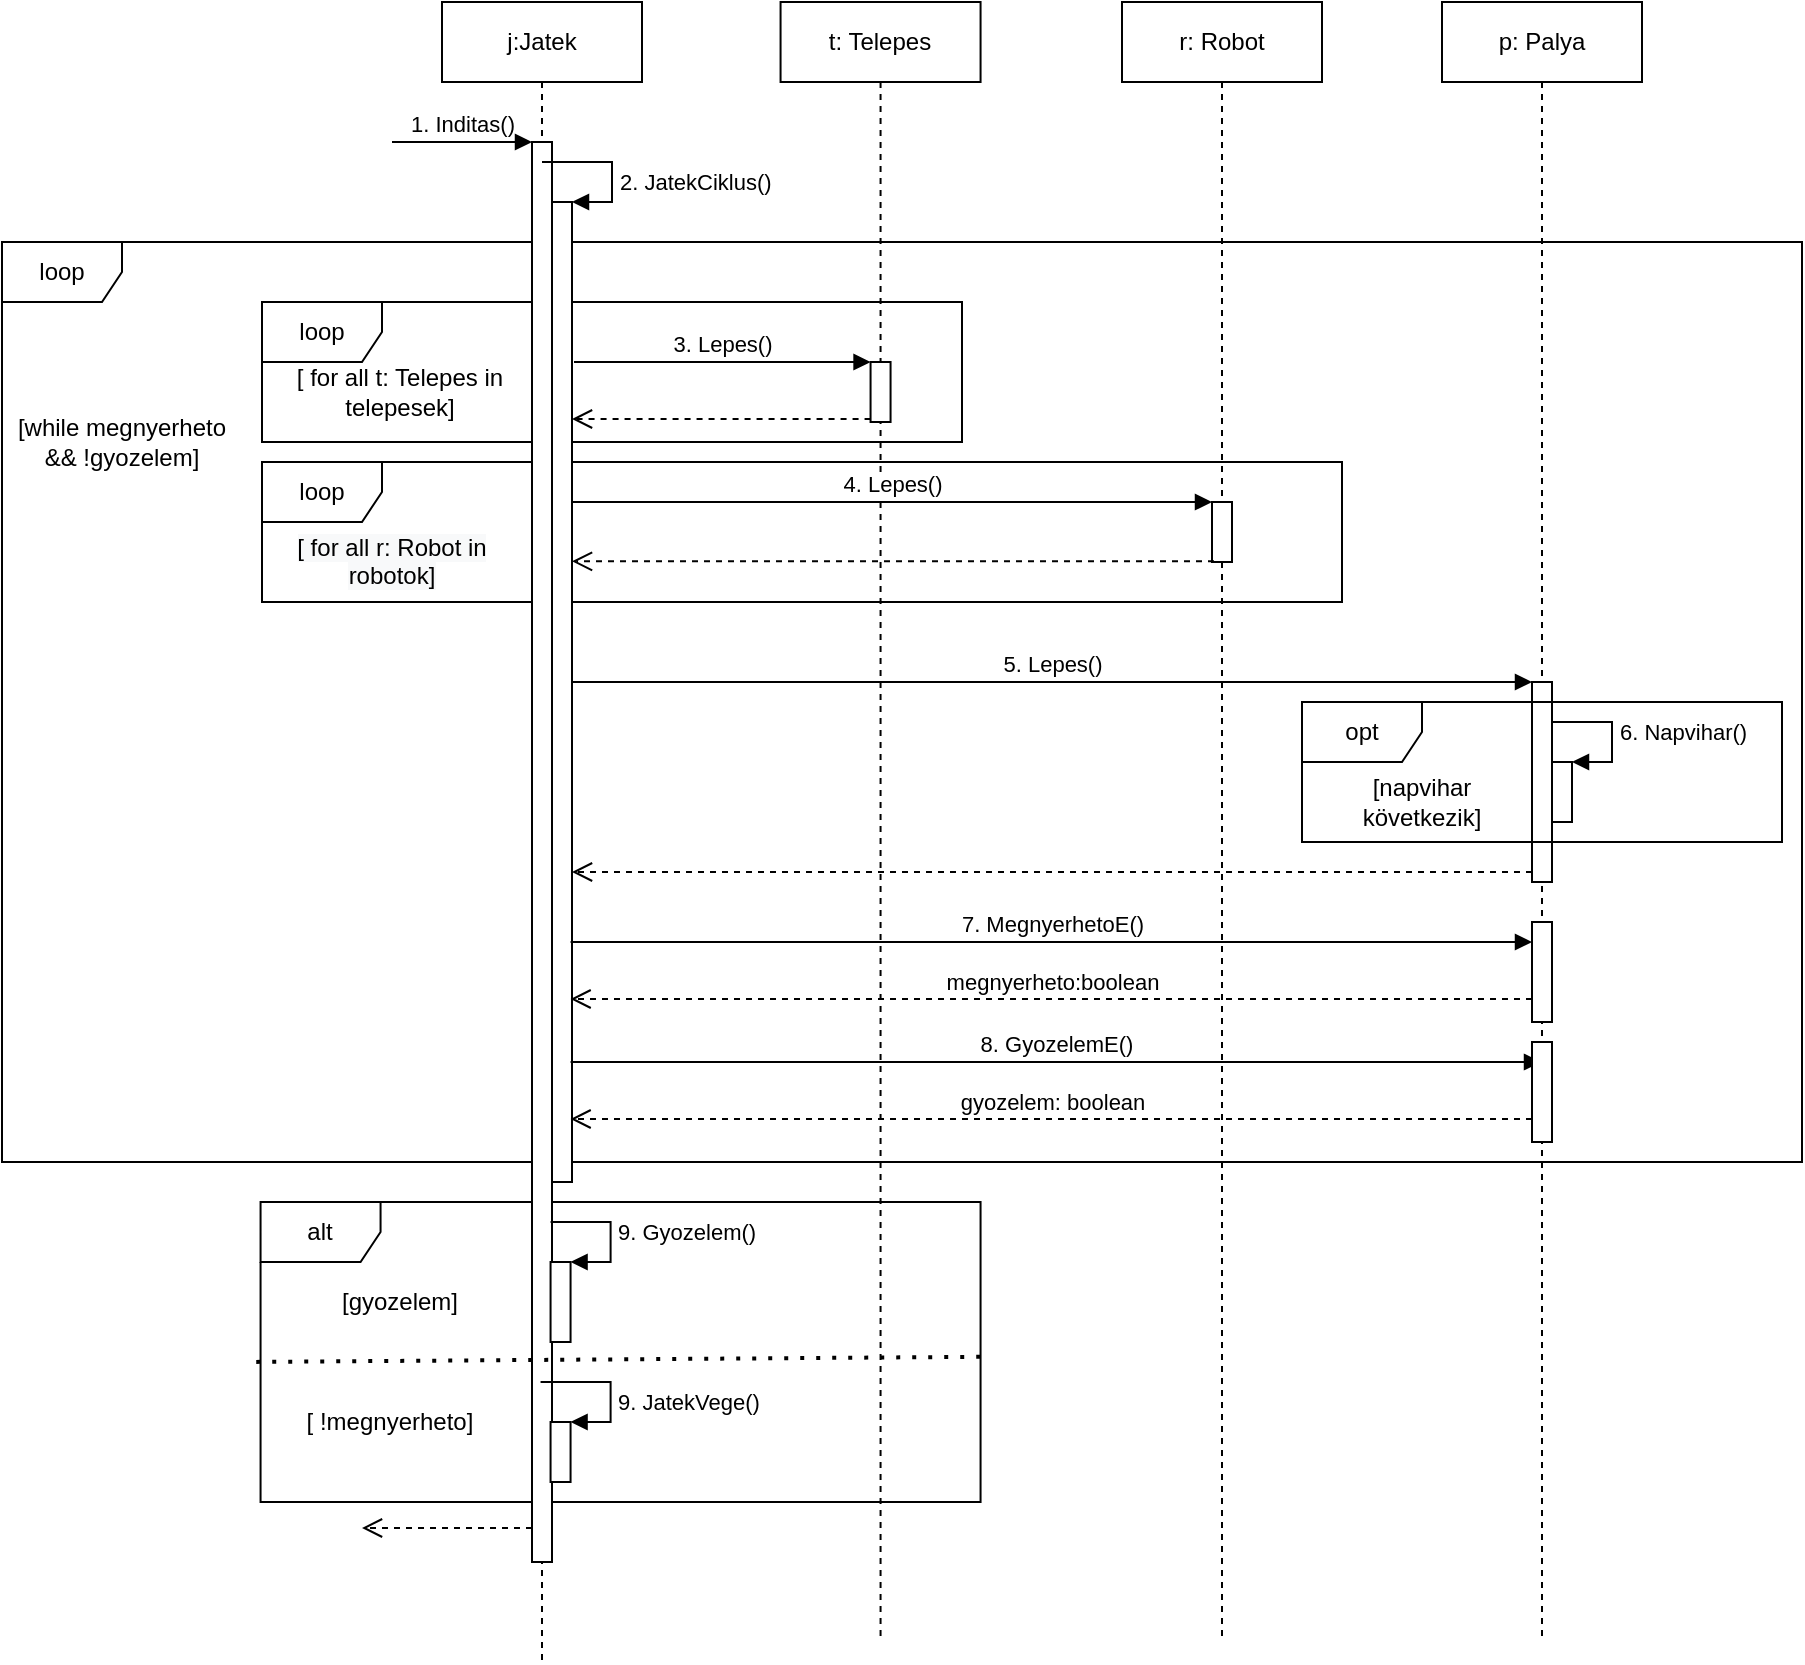 <mxfile version="14.4.4" type="github" pages="3">
  <diagram id="ALm2lJae90JCpoT5wneu" name="Page-1">
    <mxGraphModel dx="1849" dy="437" grid="1" gridSize="10" guides="1" tooltips="1" connect="1" arrows="1" fold="1" page="1" pageScale="1" pageWidth="827" pageHeight="1169" math="0" shadow="0">
      <root>
        <mxCell id="0" />
        <mxCell id="1" parent="0" />
        <mxCell id="e1akULYobBfIYtJS6R82-19" value="loop" style="shape=umlFrame;whiteSpace=wrap;html=1;" parent="1" vertex="1">
          <mxGeometry x="-100" y="140" width="900" height="460" as="geometry" />
        </mxCell>
        <mxCell id="e1akULYobBfIYtJS6R82-29" value="alt" style="shape=umlFrame;whiteSpace=wrap;html=1;" parent="1" vertex="1">
          <mxGeometry x="29.28" y="620" width="360" height="150" as="geometry" />
        </mxCell>
        <mxCell id="-gRdJ_-rrog418CzQ1uQ-10" value="loop" style="shape=umlFrame;whiteSpace=wrap;html=1;" parent="1" vertex="1">
          <mxGeometry x="30" y="250" width="540" height="70" as="geometry" />
        </mxCell>
        <mxCell id="-gRdJ_-rrog418CzQ1uQ-8" value="loop" style="shape=umlFrame;whiteSpace=wrap;html=1;" parent="1" vertex="1">
          <mxGeometry x="30" y="170" width="350" height="70" as="geometry" />
        </mxCell>
        <mxCell id="-gRdJ_-rrog418CzQ1uQ-13" value="r: Robot" style="shape=umlLifeline;perimeter=lifelinePerimeter;whiteSpace=wrap;html=1;container=1;collapsible=0;recursiveResize=0;outlineConnect=0;" parent="1" vertex="1">
          <mxGeometry x="460" y="20" width="100" height="820" as="geometry" />
        </mxCell>
        <mxCell id="-gRdJ_-rrog418CzQ1uQ-3" value="" style="html=1;points=[];perimeter=orthogonalPerimeter;" parent="-gRdJ_-rrog418CzQ1uQ-13" vertex="1">
          <mxGeometry x="45" y="250" width="10" height="30" as="geometry" />
        </mxCell>
        <mxCell id="-gRdJ_-rrog418CzQ1uQ-34" value="[napvihar következik]" style="text;html=1;strokeColor=none;fillColor=none;align=center;verticalAlign=middle;whiteSpace=wrap;rounded=0;" parent="-gRdJ_-rrog418CzQ1uQ-13" vertex="1">
          <mxGeometry x="110" y="390" width="80" height="20" as="geometry" />
        </mxCell>
        <mxCell id="-gRdJ_-rrog418CzQ1uQ-12" value="t: Telepes" style="shape=umlLifeline;perimeter=lifelinePerimeter;whiteSpace=wrap;html=1;container=1;collapsible=0;recursiveResize=0;outlineConnect=0;" parent="1" vertex="1">
          <mxGeometry x="289.28" y="20" width="100" height="820" as="geometry" />
        </mxCell>
        <mxCell id="-gRdJ_-rrog418CzQ1uQ-2" value="" style="html=1;points=[];perimeter=orthogonalPerimeter;" parent="-gRdJ_-rrog418CzQ1uQ-12" vertex="1">
          <mxGeometry x="45" y="180" width="10" height="30" as="geometry" />
        </mxCell>
        <mxCell id="e1akULYobBfIYtJS6R82-1" value="j:Jatek" style="shape=umlLifeline;perimeter=lifelinePerimeter;whiteSpace=wrap;html=1;container=1;collapsible=0;recursiveResize=0;outlineConnect=0;" parent="1" vertex="1">
          <mxGeometry x="120" y="20" width="100" height="830" as="geometry" />
        </mxCell>
        <mxCell id="e1akULYobBfIYtJS6R82-2" value="" style="html=1;points=[];perimeter=orthogonalPerimeter;" parent="e1akULYobBfIYtJS6R82-1" vertex="1">
          <mxGeometry x="45" y="70" width="10" height="710" as="geometry" />
        </mxCell>
        <mxCell id="e1akULYobBfIYtJS6R82-3" value="1. Inditas()" style="html=1;verticalAlign=bottom;endArrow=block;entryX=0;entryY=0;" parent="e1akULYobBfIYtJS6R82-1" target="e1akULYobBfIYtJS6R82-2" edge="1">
          <mxGeometry relative="1" as="geometry">
            <mxPoint x="-25" y="70" as="sourcePoint" />
          </mxGeometry>
        </mxCell>
        <mxCell id="e1akULYobBfIYtJS6R82-4" value="" style="html=1;verticalAlign=bottom;endArrow=open;dashed=1;endSize=8;" parent="e1akULYobBfIYtJS6R82-1" source="e1akULYobBfIYtJS6R82-2" edge="1">
          <mxGeometry x="1" y="-120" relative="1" as="geometry">
            <mxPoint x="-40" y="763" as="targetPoint" />
            <mxPoint x="-10" as="offset" />
          </mxGeometry>
        </mxCell>
        <mxCell id="e1akULYobBfIYtJS6R82-5" value="" style="html=1;points=[];perimeter=orthogonalPerimeter;" parent="e1akULYobBfIYtJS6R82-1" vertex="1">
          <mxGeometry x="55" y="100" width="10" height="490" as="geometry" />
        </mxCell>
        <mxCell id="e1akULYobBfIYtJS6R82-6" value="2. JatekCiklus()" style="edgeStyle=orthogonalEdgeStyle;html=1;align=left;spacingLeft=2;endArrow=block;rounded=0;entryX=1;entryY=0;" parent="e1akULYobBfIYtJS6R82-1" target="e1akULYobBfIYtJS6R82-5" edge="1">
          <mxGeometry x="0.2" relative="1" as="geometry">
            <mxPoint x="50" y="80" as="sourcePoint" />
            <Array as="points">
              <mxPoint x="85" y="80" />
            </Array>
            <mxPoint as="offset" />
          </mxGeometry>
        </mxCell>
        <mxCell id="e1akULYobBfIYtJS6R82-22" value="" style="html=1;points=[];perimeter=orthogonalPerimeter;" parent="e1akULYobBfIYtJS6R82-1" vertex="1">
          <mxGeometry x="54.28" y="630" width="10" height="40" as="geometry" />
        </mxCell>
        <mxCell id="e1akULYobBfIYtJS6R82-23" value="9. Gyozelem()" style="edgeStyle=orthogonalEdgeStyle;html=1;align=left;spacingLeft=2;endArrow=block;rounded=0;entryX=1;entryY=0;" parent="e1akULYobBfIYtJS6R82-1" target="e1akULYobBfIYtJS6R82-22" edge="1">
          <mxGeometry relative="1" as="geometry">
            <mxPoint x="54.28" y="610" as="sourcePoint" />
            <Array as="points">
              <mxPoint x="84.28" y="610" />
              <mxPoint x="84.28" y="630" />
            </Array>
          </mxGeometry>
        </mxCell>
        <mxCell id="e1akULYobBfIYtJS6R82-26" value="" style="html=1;points=[];perimeter=orthogonalPerimeter;" parent="e1akULYobBfIYtJS6R82-1" vertex="1">
          <mxGeometry x="54.28" y="710" width="10" height="30" as="geometry" />
        </mxCell>
        <mxCell id="e1akULYobBfIYtJS6R82-27" value="9. JatekVege()" style="edgeStyle=orthogonalEdgeStyle;html=1;align=left;spacingLeft=2;endArrow=block;rounded=0;entryX=1;entryY=0;" parent="e1akULYobBfIYtJS6R82-1" target="e1akULYobBfIYtJS6R82-26" edge="1">
          <mxGeometry x="0.2" relative="1" as="geometry">
            <mxPoint x="49.28" y="690" as="sourcePoint" />
            <Array as="points">
              <mxPoint x="59.28" y="690" />
              <mxPoint x="84.28" y="690" />
              <mxPoint x="84.28" y="710" />
            </Array>
            <mxPoint as="offset" />
          </mxGeometry>
        </mxCell>
        <mxCell id="e1akULYobBfIYtJS6R82-14" value="7. MegnyerhetoE()" style="html=1;verticalAlign=bottom;endArrow=block;" parent="1" target="-gRdJ_-rrog418CzQ1uQ-23" edge="1">
          <mxGeometry relative="1" as="geometry">
            <mxPoint x="184.28" y="490" as="sourcePoint" />
            <mxPoint x="374.28" y="490" as="targetPoint" />
            <Array as="points">
              <mxPoint x="279.28" y="490" />
            </Array>
          </mxGeometry>
        </mxCell>
        <mxCell id="e1akULYobBfIYtJS6R82-15" value="megnyerheto:boolean" style="html=1;verticalAlign=bottom;endArrow=open;dashed=1;endSize=8;" parent="1" source="-gRdJ_-rrog418CzQ1uQ-23" edge="1">
          <mxGeometry relative="1" as="geometry">
            <mxPoint x="184.28" y="518.5" as="targetPoint" />
            <mxPoint x="374.28" y="518.5" as="sourcePoint" />
          </mxGeometry>
        </mxCell>
        <mxCell id="e1akULYobBfIYtJS6R82-17" value="8. GyozelemE()" style="html=1;verticalAlign=bottom;endArrow=block;" parent="1" target="-gRdJ_-rrog418CzQ1uQ-21" edge="1">
          <mxGeometry relative="1" as="geometry">
            <mxPoint x="184.28" y="550" as="sourcePoint" />
            <mxPoint x="662" y="550" as="targetPoint" />
          </mxGeometry>
        </mxCell>
        <mxCell id="e1akULYobBfIYtJS6R82-18" value="gyozelem: boolean" style="html=1;verticalAlign=bottom;endArrow=open;dashed=1;endSize=8;" parent="1" source="-gRdJ_-rrog418CzQ1uQ-22" edge="1">
          <mxGeometry relative="1" as="geometry">
            <mxPoint x="184.28" y="578.5" as="targetPoint" />
            <mxPoint x="374.28" y="578.5" as="sourcePoint" />
          </mxGeometry>
        </mxCell>
        <mxCell id="e1akULYobBfIYtJS6R82-20" value="[while megnyerheto &amp;amp;&amp;amp; !gyozelem]" style="text;html=1;strokeColor=none;fillColor=none;align=center;verticalAlign=middle;whiteSpace=wrap;rounded=0;" parent="1" vertex="1">
          <mxGeometry x="-100" y="230" width="120" height="20" as="geometry" />
        </mxCell>
        <mxCell id="e1akULYobBfIYtJS6R82-30" value="" style="endArrow=none;dashed=1;html=1;dashPattern=1 3;strokeWidth=2;exitX=-0.006;exitY=0.533;exitDx=0;exitDy=0;exitPerimeter=0;entryX=1.002;entryY=0.516;entryDx=0;entryDy=0;entryPerimeter=0;" parent="1" source="e1akULYobBfIYtJS6R82-29" target="e1akULYobBfIYtJS6R82-29" edge="1">
          <mxGeometry width="50" height="50" relative="1" as="geometry">
            <mxPoint x="89.28" y="510" as="sourcePoint" />
            <mxPoint x="139.28" y="460" as="targetPoint" />
          </mxGeometry>
        </mxCell>
        <mxCell id="e1akULYobBfIYtJS6R82-31" value="[gyozelem]" style="text;html=1;strokeColor=none;fillColor=none;align=center;verticalAlign=middle;whiteSpace=wrap;rounded=0;" parent="1" vertex="1">
          <mxGeometry x="79.28" y="660" width="40" height="20" as="geometry" />
        </mxCell>
        <mxCell id="e1akULYobBfIYtJS6R82-32" value="[ !megnyerheto]" style="text;html=1;strokeColor=none;fillColor=none;align=center;verticalAlign=middle;whiteSpace=wrap;rounded=0;" parent="1" vertex="1">
          <mxGeometry x="49.28" y="720" width="90" height="20" as="geometry" />
        </mxCell>
        <mxCell id="-gRdJ_-rrog418CzQ1uQ-4" value="3. Lepes()" style="html=1;verticalAlign=bottom;endArrow=block;entryX=0;entryY=0;" parent="1" target="-gRdJ_-rrog418CzQ1uQ-2" edge="1">
          <mxGeometry relative="1" as="geometry">
            <mxPoint x="186" y="200" as="sourcePoint" />
          </mxGeometry>
        </mxCell>
        <mxCell id="-gRdJ_-rrog418CzQ1uQ-5" value="" style="html=1;verticalAlign=bottom;endArrow=open;dashed=1;endSize=8;exitX=0;exitY=0.95;" parent="1" source="-gRdJ_-rrog418CzQ1uQ-2" target="e1akULYobBfIYtJS6R82-5" edge="1">
          <mxGeometry x="-0.031" y="-6" relative="1" as="geometry">
            <mxPoint x="379.5" y="228.5" as="targetPoint" />
            <mxPoint as="offset" />
          </mxGeometry>
        </mxCell>
        <mxCell id="-gRdJ_-rrog418CzQ1uQ-6" value="4. Lepes()" style="html=1;verticalAlign=bottom;endArrow=block;entryX=0;entryY=0;" parent="1" source="e1akULYobBfIYtJS6R82-5" target="-gRdJ_-rrog418CzQ1uQ-3" edge="1">
          <mxGeometry relative="1" as="geometry">
            <mxPoint x="380" y="270" as="sourcePoint" />
          </mxGeometry>
        </mxCell>
        <mxCell id="-gRdJ_-rrog418CzQ1uQ-7" value="" style="html=1;verticalAlign=bottom;endArrow=open;dashed=1;endSize=8;exitX=0.1;exitY=0.989;exitDx=0;exitDy=0;exitPerimeter=0;" parent="1" source="-gRdJ_-rrog418CzQ1uQ-3" target="e1akULYobBfIYtJS6R82-5" edge="1">
          <mxGeometry relative="1" as="geometry">
            <mxPoint x="379.5" y="299.67" as="targetPoint" />
          </mxGeometry>
        </mxCell>
        <mxCell id="-gRdJ_-rrog418CzQ1uQ-9" value="[ for all t: Telepes in telepesek]" style="text;html=1;strokeColor=none;fillColor=none;align=center;verticalAlign=middle;whiteSpace=wrap;rounded=0;" parent="1" vertex="1">
          <mxGeometry x="44.28" y="205" width="110" height="20" as="geometry" />
        </mxCell>
        <mxCell id="-gRdJ_-rrog418CzQ1uQ-11" value="&lt;br&gt;&lt;br&gt;&lt;span style=&quot;color: rgb(0 , 0 , 0) ; font-family: &amp;#34;helvetica&amp;#34; ; font-size: 12px ; font-style: normal ; font-weight: 400 ; letter-spacing: normal ; text-align: center ; text-indent: 0px ; text-transform: none ; word-spacing: 0px ; background-color: rgb(248 , 249 , 250) ; display: inline ; float: none&quot;&gt;[ for all r: Robot&amp;nbsp;in robotok]&lt;/span&gt;&lt;br&gt;" style="text;html=1;strokeColor=none;fillColor=none;align=center;verticalAlign=middle;whiteSpace=wrap;rounded=0;" parent="1" vertex="1">
          <mxGeometry x="30" y="275" width="130" height="20" as="geometry" />
        </mxCell>
        <mxCell id="-gRdJ_-rrog418CzQ1uQ-21" value="p: Palya" style="shape=umlLifeline;perimeter=lifelinePerimeter;whiteSpace=wrap;html=1;container=1;collapsible=0;recursiveResize=0;outlineConnect=0;" parent="1" vertex="1">
          <mxGeometry x="620" y="20" width="100" height="820" as="geometry" />
        </mxCell>
        <mxCell id="-gRdJ_-rrog418CzQ1uQ-22" value="" style="html=1;points=[];perimeter=orthogonalPerimeter;" parent="-gRdJ_-rrog418CzQ1uQ-21" vertex="1">
          <mxGeometry x="45" y="520" width="10" height="50" as="geometry" />
        </mxCell>
        <mxCell id="-gRdJ_-rrog418CzQ1uQ-23" value="" style="html=1;points=[];perimeter=orthogonalPerimeter;" parent="-gRdJ_-rrog418CzQ1uQ-21" vertex="1">
          <mxGeometry x="45" y="460" width="10" height="50" as="geometry" />
        </mxCell>
        <mxCell id="-gRdJ_-rrog418CzQ1uQ-24" value="" style="html=1;points=[];perimeter=orthogonalPerimeter;" parent="-gRdJ_-rrog418CzQ1uQ-21" vertex="1">
          <mxGeometry x="45" y="340" width="10" height="100" as="geometry" />
        </mxCell>
        <mxCell id="-gRdJ_-rrog418CzQ1uQ-27" value="" style="html=1;points=[];perimeter=orthogonalPerimeter;" parent="-gRdJ_-rrog418CzQ1uQ-21" vertex="1">
          <mxGeometry x="55" y="380" width="10" height="30" as="geometry" />
        </mxCell>
        <mxCell id="-gRdJ_-rrog418CzQ1uQ-28" value="6. Napvihar()" style="edgeStyle=orthogonalEdgeStyle;html=1;align=left;spacingLeft=2;endArrow=block;rounded=0;entryX=1;entryY=0;" parent="-gRdJ_-rrog418CzQ1uQ-21" source="-gRdJ_-rrog418CzQ1uQ-24" target="-gRdJ_-rrog418CzQ1uQ-27" edge="1">
          <mxGeometry relative="1" as="geometry">
            <mxPoint x="60" y="360" as="sourcePoint" />
            <Array as="points">
              <mxPoint x="85" y="360" />
              <mxPoint x="85" y="380" />
            </Array>
          </mxGeometry>
        </mxCell>
        <mxCell id="-gRdJ_-rrog418CzQ1uQ-25" value="5. Lepes()" style="html=1;verticalAlign=bottom;endArrow=block;entryX=0;entryY=0;" parent="1" source="e1akULYobBfIYtJS6R82-5" target="-gRdJ_-rrog418CzQ1uQ-24" edge="1">
          <mxGeometry relative="1" as="geometry">
            <mxPoint x="180" y="340" as="sourcePoint" />
          </mxGeometry>
        </mxCell>
        <mxCell id="-gRdJ_-rrog418CzQ1uQ-26" value="" style="html=1;verticalAlign=bottom;endArrow=open;dashed=1;endSize=8;exitX=0;exitY=0.95;" parent="1" source="-gRdJ_-rrog418CzQ1uQ-24" target="e1akULYobBfIYtJS6R82-5" edge="1">
          <mxGeometry x="-0.104" y="395" relative="1" as="geometry">
            <mxPoint x="595" y="406" as="targetPoint" />
            <mxPoint as="offset" />
          </mxGeometry>
        </mxCell>
        <mxCell id="-gRdJ_-rrog418CzQ1uQ-33" value="opt" style="shape=umlFrame;whiteSpace=wrap;html=1;" parent="1" vertex="1">
          <mxGeometry x="550" y="370" width="240" height="70" as="geometry" />
        </mxCell>
      </root>
    </mxGraphModel>
  </diagram>
  <diagram id="zbWYzgv6-6gmVX1VNKGA" name="Page-2">
    <mxGraphModel dx="2436" dy="437" grid="1" gridSize="10" guides="1" tooltips="1" connect="1" arrows="1" fold="1" page="1" pageScale="1" pageWidth="1654" pageHeight="1169" math="0" shadow="0">
      <root>
        <mxCell id="_q2CTPJjcUrm57wt5f-j-0" />
        <mxCell id="_q2CTPJjcUrm57wt5f-j-1" parent="_q2CTPJjcUrm57wt5f-j-0" />
        <mxCell id="_q2CTPJjcUrm57wt5f-j-2" value="loop" style="shape=umlFrame;whiteSpace=wrap;html=1;" parent="_q2CTPJjcUrm57wt5f-j-1" vertex="1">
          <mxGeometry x="-1530" y="170" width="900" height="460" as="geometry" />
        </mxCell>
        <mxCell id="_q2CTPJjcUrm57wt5f-j-4" value="loop" style="shape=umlFrame;whiteSpace=wrap;html=1;" parent="_q2CTPJjcUrm57wt5f-j-1" vertex="1">
          <mxGeometry x="-1410" y="290" width="540" height="70" as="geometry" />
        </mxCell>
        <mxCell id="_q2CTPJjcUrm57wt5f-j-5" value="loop" style="shape=umlFrame;whiteSpace=wrap;html=1;" parent="_q2CTPJjcUrm57wt5f-j-1" vertex="1">
          <mxGeometry x="-1410" y="210" width="350" height="70" as="geometry" />
        </mxCell>
        <mxCell id="_q2CTPJjcUrm57wt5f-j-6" value="r: Robot" style="shape=umlLifeline;perimeter=lifelinePerimeter;whiteSpace=wrap;html=1;container=1;collapsible=0;recursiveResize=0;outlineConnect=0;" parent="_q2CTPJjcUrm57wt5f-j-1" vertex="1">
          <mxGeometry x="-980" y="60" width="100" height="680" as="geometry" />
        </mxCell>
        <mxCell id="_q2CTPJjcUrm57wt5f-j-7" value="" style="html=1;points=[];perimeter=orthogonalPerimeter;" parent="_q2CTPJjcUrm57wt5f-j-6" vertex="1">
          <mxGeometry x="45" y="250" width="10" height="30" as="geometry" />
        </mxCell>
        <mxCell id="_q2CTPJjcUrm57wt5f-j-8" value="[napvihar következik]" style="text;html=1;strokeColor=none;fillColor=none;align=center;verticalAlign=middle;whiteSpace=wrap;rounded=0;" parent="_q2CTPJjcUrm57wt5f-j-6" vertex="1">
          <mxGeometry x="110" y="390" width="80" height="20" as="geometry" />
        </mxCell>
        <mxCell id="_q2CTPJjcUrm57wt5f-j-9" value="t: Telepes" style="shape=umlLifeline;perimeter=lifelinePerimeter;whiteSpace=wrap;html=1;container=1;collapsible=0;recursiveResize=0;outlineConnect=0;" parent="_q2CTPJjcUrm57wt5f-j-1" vertex="1">
          <mxGeometry x="-1150.72" y="60" width="100" height="680" as="geometry" />
        </mxCell>
        <mxCell id="_q2CTPJjcUrm57wt5f-j-10" value="" style="html=1;points=[];perimeter=orthogonalPerimeter;" parent="_q2CTPJjcUrm57wt5f-j-9" vertex="1">
          <mxGeometry x="45" y="180" width="10" height="30" as="geometry" />
        </mxCell>
        <mxCell id="_q2CTPJjcUrm57wt5f-j-11" value="j:Jatek" style="shape=umlLifeline;perimeter=lifelinePerimeter;whiteSpace=wrap;html=1;container=1;collapsible=0;recursiveResize=0;outlineConnect=0;" parent="_q2CTPJjcUrm57wt5f-j-1" vertex="1">
          <mxGeometry x="-1320" y="60" width="100" height="680" as="geometry" />
        </mxCell>
        <mxCell id="_q2CTPJjcUrm57wt5f-j-12" value="" style="html=1;points=[];perimeter=orthogonalPerimeter;" parent="_q2CTPJjcUrm57wt5f-j-11" vertex="1">
          <mxGeometry x="45" y="70" width="10" height="550" as="geometry" />
        </mxCell>
        <mxCell id="_q2CTPJjcUrm57wt5f-j-13" value="1. Inditas()" style="html=1;verticalAlign=bottom;endArrow=block;entryX=0;entryY=0;" parent="_q2CTPJjcUrm57wt5f-j-11" target="_q2CTPJjcUrm57wt5f-j-12" edge="1">
          <mxGeometry relative="1" as="geometry">
            <mxPoint x="-280" y="70" as="sourcePoint" />
          </mxGeometry>
        </mxCell>
        <mxCell id="_q2CTPJjcUrm57wt5f-j-14" value="" style="html=1;verticalAlign=bottom;endArrow=open;dashed=1;endSize=8;" parent="_q2CTPJjcUrm57wt5f-j-11" source="_q2CTPJjcUrm57wt5f-j-12" edge="1">
          <mxGeometry x="1" y="-120" relative="1" as="geometry">
            <mxPoint x="-260" y="620" as="targetPoint" />
            <mxPoint x="-10" as="offset" />
          </mxGeometry>
        </mxCell>
        <mxCell id="_q2CTPJjcUrm57wt5f-j-15" value="" style="html=1;points=[];perimeter=orthogonalPerimeter;" parent="_q2CTPJjcUrm57wt5f-j-11" vertex="1">
          <mxGeometry x="55" y="100" width="10" height="490" as="geometry" />
        </mxCell>
        <mxCell id="_q2CTPJjcUrm57wt5f-j-16" value="2. JatekCiklus()" style="edgeStyle=orthogonalEdgeStyle;html=1;align=left;spacingLeft=2;endArrow=block;rounded=0;entryX=1;entryY=0;" parent="_q2CTPJjcUrm57wt5f-j-11" target="_q2CTPJjcUrm57wt5f-j-15" edge="1">
          <mxGeometry x="0.2" relative="1" as="geometry">
            <mxPoint x="50" y="80" as="sourcePoint" />
            <Array as="points">
              <mxPoint x="85" y="80" />
            </Array>
            <mxPoint as="offset" />
          </mxGeometry>
        </mxCell>
        <mxCell id="_q2CTPJjcUrm57wt5f-j-21" value="7. MegnyerhetoE()" style="html=1;verticalAlign=bottom;endArrow=block;" parent="_q2CTPJjcUrm57wt5f-j-1" target="_q2CTPJjcUrm57wt5f-j-37" edge="1">
          <mxGeometry relative="1" as="geometry">
            <mxPoint x="-1255.72" y="530" as="sourcePoint" />
            <mxPoint x="-1065.72" y="530" as="targetPoint" />
            <Array as="points">
              <mxPoint x="-1160.72" y="530" />
            </Array>
          </mxGeometry>
        </mxCell>
        <mxCell id="_q2CTPJjcUrm57wt5f-j-22" value="" style="html=1;verticalAlign=bottom;endArrow=open;dashed=1;endSize=8;" parent="_q2CTPJjcUrm57wt5f-j-1" source="_q2CTPJjcUrm57wt5f-j-37" edge="1">
          <mxGeometry x="-0.147" y="-13" relative="1" as="geometry">
            <mxPoint x="-1255.72" y="558.5" as="targetPoint" />
            <mxPoint x="-1065.72" y="558.5" as="sourcePoint" />
            <mxPoint as="offset" />
          </mxGeometry>
        </mxCell>
        <mxCell id="_q2CTPJjcUrm57wt5f-j-23" value="8. GyozelemE()" style="html=1;verticalAlign=bottom;endArrow=block;" parent="_q2CTPJjcUrm57wt5f-j-1" target="_q2CTPJjcUrm57wt5f-j-35" edge="1">
          <mxGeometry relative="1" as="geometry">
            <mxPoint x="-1255.72" y="590" as="sourcePoint" />
            <mxPoint x="-778" y="590" as="targetPoint" />
          </mxGeometry>
        </mxCell>
        <mxCell id="_q2CTPJjcUrm57wt5f-j-24" value="" style="html=1;verticalAlign=bottom;endArrow=open;dashed=1;endSize=8;" parent="_q2CTPJjcUrm57wt5f-j-1" source="_q2CTPJjcUrm57wt5f-j-36" edge="1">
          <mxGeometry relative="1" as="geometry">
            <mxPoint x="-1255.72" y="618.5" as="targetPoint" />
            <mxPoint x="-1065.72" y="618.5" as="sourcePoint" />
          </mxGeometry>
        </mxCell>
        <mxCell id="_q2CTPJjcUrm57wt5f-j-25" value="[while jatekTart]" style="text;html=1;strokeColor=none;fillColor=none;align=center;verticalAlign=middle;whiteSpace=wrap;rounded=0;" parent="_q2CTPJjcUrm57wt5f-j-1" vertex="1">
          <mxGeometry x="-1540" y="270" width="120" height="20" as="geometry" />
        </mxCell>
        <mxCell id="_q2CTPJjcUrm57wt5f-j-29" value="3. Lepes()" style="html=1;verticalAlign=bottom;endArrow=block;entryX=0;entryY=0;" parent="_q2CTPJjcUrm57wt5f-j-1" target="_q2CTPJjcUrm57wt5f-j-10" edge="1">
          <mxGeometry relative="1" as="geometry">
            <mxPoint x="-1254" y="240" as="sourcePoint" />
          </mxGeometry>
        </mxCell>
        <mxCell id="_q2CTPJjcUrm57wt5f-j-30" value="" style="html=1;verticalAlign=bottom;endArrow=open;dashed=1;endSize=8;exitX=0;exitY=0.95;" parent="_q2CTPJjcUrm57wt5f-j-1" source="_q2CTPJjcUrm57wt5f-j-10" target="_q2CTPJjcUrm57wt5f-j-15" edge="1">
          <mxGeometry x="-0.031" y="-6" relative="1" as="geometry">
            <mxPoint x="-1060.5" y="268.5" as="targetPoint" />
            <mxPoint as="offset" />
          </mxGeometry>
        </mxCell>
        <mxCell id="_q2CTPJjcUrm57wt5f-j-31" value="4. Lepes()" style="html=1;verticalAlign=bottom;endArrow=block;entryX=0;entryY=0;" parent="_q2CTPJjcUrm57wt5f-j-1" source="_q2CTPJjcUrm57wt5f-j-15" target="_q2CTPJjcUrm57wt5f-j-7" edge="1">
          <mxGeometry relative="1" as="geometry">
            <mxPoint x="-1060" y="310" as="sourcePoint" />
          </mxGeometry>
        </mxCell>
        <mxCell id="_q2CTPJjcUrm57wt5f-j-32" value="" style="html=1;verticalAlign=bottom;endArrow=open;dashed=1;endSize=8;exitX=0.1;exitY=0.989;exitDx=0;exitDy=0;exitPerimeter=0;" parent="_q2CTPJjcUrm57wt5f-j-1" source="_q2CTPJjcUrm57wt5f-j-7" target="_q2CTPJjcUrm57wt5f-j-15" edge="1">
          <mxGeometry relative="1" as="geometry">
            <mxPoint x="-1060.5" y="339.67" as="targetPoint" />
          </mxGeometry>
        </mxCell>
        <mxCell id="_q2CTPJjcUrm57wt5f-j-33" value="[ for all t: Telepes in telepesek]" style="text;html=1;strokeColor=none;fillColor=none;align=center;verticalAlign=middle;whiteSpace=wrap;rounded=0;" parent="_q2CTPJjcUrm57wt5f-j-1" vertex="1">
          <mxGeometry x="-1395.72" y="245" width="110" height="20" as="geometry" />
        </mxCell>
        <mxCell id="_q2CTPJjcUrm57wt5f-j-34" value="&lt;br&gt;&lt;br&gt;&lt;span style=&quot;color: rgb(0 , 0 , 0) ; font-family: &amp;#34;helvetica&amp;#34; ; font-size: 12px ; font-style: normal ; font-weight: 400 ; letter-spacing: normal ; text-align: center ; text-indent: 0px ; text-transform: none ; word-spacing: 0px ; background-color: rgb(248 , 249 , 250) ; display: inline ; float: none&quot;&gt;[ for all r: Robot&amp;nbsp;in robotok]&lt;/span&gt;&lt;br&gt;" style="text;html=1;strokeColor=none;fillColor=none;align=center;verticalAlign=middle;whiteSpace=wrap;rounded=0;" parent="_q2CTPJjcUrm57wt5f-j-1" vertex="1">
          <mxGeometry x="-1410" y="315" width="130" height="20" as="geometry" />
        </mxCell>
        <mxCell id="_q2CTPJjcUrm57wt5f-j-35" value="p: Palya" style="shape=umlLifeline;perimeter=lifelinePerimeter;whiteSpace=wrap;html=1;container=1;collapsible=0;recursiveResize=0;outlineConnect=0;" parent="_q2CTPJjcUrm57wt5f-j-1" vertex="1">
          <mxGeometry x="-820" y="60" width="100" height="690" as="geometry" />
        </mxCell>
        <mxCell id="_q2CTPJjcUrm57wt5f-j-36" value="" style="html=1;points=[];perimeter=orthogonalPerimeter;" parent="_q2CTPJjcUrm57wt5f-j-35" vertex="1">
          <mxGeometry x="45" y="530" width="10" height="30" as="geometry" />
        </mxCell>
        <mxCell id="_q2CTPJjcUrm57wt5f-j-37" value="" style="html=1;points=[];perimeter=orthogonalPerimeter;" parent="_q2CTPJjcUrm57wt5f-j-35" vertex="1">
          <mxGeometry x="45" y="470" width="10" height="30" as="geometry" />
        </mxCell>
        <mxCell id="_q2CTPJjcUrm57wt5f-j-38" value="" style="html=1;points=[];perimeter=orthogonalPerimeter;" parent="_q2CTPJjcUrm57wt5f-j-35" vertex="1">
          <mxGeometry x="45" y="340" width="10" height="100" as="geometry" />
        </mxCell>
        <mxCell id="_q2CTPJjcUrm57wt5f-j-39" value="" style="html=1;points=[];perimeter=orthogonalPerimeter;" parent="_q2CTPJjcUrm57wt5f-j-35" vertex="1">
          <mxGeometry x="55" y="380" width="10" height="30" as="geometry" />
        </mxCell>
        <mxCell id="_q2CTPJjcUrm57wt5f-j-40" value="6. Napvihar()" style="edgeStyle=orthogonalEdgeStyle;html=1;align=left;spacingLeft=2;endArrow=block;rounded=0;entryX=1;entryY=0;" parent="_q2CTPJjcUrm57wt5f-j-35" source="_q2CTPJjcUrm57wt5f-j-38" target="_q2CTPJjcUrm57wt5f-j-39" edge="1">
          <mxGeometry relative="1" as="geometry">
            <mxPoint x="60" y="360" as="sourcePoint" />
            <Array as="points">
              <mxPoint x="85" y="360" />
              <mxPoint x="85" y="380" />
            </Array>
          </mxGeometry>
        </mxCell>
        <mxCell id="_q2CTPJjcUrm57wt5f-j-41" value="5. Lepes()" style="html=1;verticalAlign=bottom;endArrow=block;entryX=0;entryY=0;" parent="_q2CTPJjcUrm57wt5f-j-1" source="_q2CTPJjcUrm57wt5f-j-15" target="_q2CTPJjcUrm57wt5f-j-38" edge="1">
          <mxGeometry relative="1" as="geometry">
            <mxPoint x="-1260" y="380" as="sourcePoint" />
          </mxGeometry>
        </mxCell>
        <mxCell id="_q2CTPJjcUrm57wt5f-j-42" value="" style="html=1;verticalAlign=bottom;endArrow=open;dashed=1;endSize=8;exitX=0;exitY=0.95;" parent="_q2CTPJjcUrm57wt5f-j-1" source="_q2CTPJjcUrm57wt5f-j-38" target="_q2CTPJjcUrm57wt5f-j-15" edge="1">
          <mxGeometry x="-0.104" y="395" relative="1" as="geometry">
            <mxPoint x="-845" y="446" as="targetPoint" />
            <mxPoint as="offset" />
          </mxGeometry>
        </mxCell>
        <mxCell id="_q2CTPJjcUrm57wt5f-j-43" value="opt" style="shape=umlFrame;whiteSpace=wrap;html=1;" parent="_q2CTPJjcUrm57wt5f-j-1" vertex="1">
          <mxGeometry x="-890" y="410" width="240" height="70" as="geometry" />
        </mxCell>
      </root>
    </mxGraphModel>
  </diagram>
  <diagram id="XYwKMM7jnjSHmwa1re68" name="Page-2">
    <mxGraphModel dx="1564" dy="874" grid="1" gridSize="10" guides="1" tooltips="1" connect="1" arrows="1" fold="1" page="1" pageScale="1" pageWidth="827" pageHeight="1169" math="0" shadow="0">
      <root>
        <mxCell id="UW_OAQmKXaL1REWa_Gpy-0" />
        <mxCell id="UW_OAQmKXaL1REWa_Gpy-1" parent="UW_OAQmKXaL1REWa_Gpy-0" />
        <mxCell id="tZIklSv6UKWIALs6BuAf-0" value="j: Jatek" style="shape=umlLifeline;perimeter=lifelinePerimeter;whiteSpace=wrap;html=1;container=1;collapsible=0;recursiveResize=0;outlineConnect=0;" parent="UW_OAQmKXaL1REWa_Gpy-1" vertex="1">
          <mxGeometry x="170" y="40" width="100" height="1050" as="geometry" />
        </mxCell>
        <mxCell id="tZIklSv6UKWIALs6BuAf-1" value="" style="html=1;points=[];perimeter=orthogonalPerimeter;" parent="tZIklSv6UKWIALs6BuAf-0" vertex="1">
          <mxGeometry x="45" y="70" width="10" height="950" as="geometry" />
        </mxCell>
        <mxCell id="tZIklSv6UKWIALs6BuAf-2" value="1. Inditas()" style="html=1;verticalAlign=bottom;endArrow=block;entryX=0;entryY=0;" parent="tZIklSv6UKWIALs6BuAf-0" target="tZIklSv6UKWIALs6BuAf-1" edge="1">
          <mxGeometry relative="1" as="geometry">
            <mxPoint x="-25" y="70" as="sourcePoint" />
          </mxGeometry>
        </mxCell>
        <mxCell id="tZIklSv6UKWIALs6BuAf-3" value="" style="html=1;verticalAlign=bottom;endArrow=open;dashed=1;endSize=8;exitX=0;exitY=0.95;" parent="tZIklSv6UKWIALs6BuAf-0" source="tZIklSv6UKWIALs6BuAf-1" edge="1">
          <mxGeometry x="1" y="-88" relative="1" as="geometry">
            <mxPoint x="-70" y="972" as="targetPoint" />
            <mxPoint x="-66" y="28" as="offset" />
          </mxGeometry>
        </mxCell>
        <mxCell id="tZIklSv6UKWIALs6BuAf-4" value="" style="html=1;points=[];perimeter=orthogonalPerimeter;" parent="tZIklSv6UKWIALs6BuAf-0" vertex="1">
          <mxGeometry x="55" y="680" width="10" height="290" as="geometry" />
        </mxCell>
        <mxCell id="tZIklSv6UKWIALs6BuAf-5" value="10. JatekCiklus()" style="edgeStyle=orthogonalEdgeStyle;html=1;align=left;spacingLeft=2;endArrow=block;rounded=0;entryX=1;entryY=0;" parent="tZIklSv6UKWIALs6BuAf-0" edge="1">
          <mxGeometry relative="1" as="geometry">
            <mxPoint x="55" y="670" as="sourcePoint" />
            <Array as="points">
              <mxPoint x="85" y="670" />
              <mxPoint x="85" y="690" />
            </Array>
            <mxPoint x="65" y="690" as="targetPoint" />
          </mxGeometry>
        </mxCell>
        <mxCell id="EWzqx7MmDM_D0yYkstTS-45" value="loop" style="shape=umlFrame;whiteSpace=wrap;html=1;" parent="tZIklSv6UKWIALs6BuAf-0" vertex="1">
          <mxGeometry x="-160" y="310" width="1060" height="160" as="geometry" />
        </mxCell>
        <mxCell id="EWzqx7MmDM_D0yYkstTS-46" value="loop" style="shape=umlFrame;whiteSpace=wrap;html=1;" parent="tZIklSv6UKWIALs6BuAf-0" vertex="1">
          <mxGeometry x="90" y="500" width="1160" height="130" as="geometry" />
        </mxCell>
        <mxCell id="EWzqx7MmDM_D0yYkstTS-47" value="[az osszes telepesre]" style="text;html=1;strokeColor=none;fillColor=none;align=center;verticalAlign=middle;whiteSpace=wrap;rounded=0;" parent="tZIklSv6UKWIALs6BuAf-0" vertex="1">
          <mxGeometry x="130" y="555" width="80" height="20" as="geometry" />
        </mxCell>
        <mxCell id="BgFgvHg0UsxG7nisXvli-3" value="loop" style="shape=umlFrame;whiteSpace=wrap;html=1;" vertex="1" parent="tZIklSv6UKWIALs6BuAf-0">
          <mxGeometry x="-40" y="330" width="910" height="130" as="geometry" />
        </mxCell>
        <mxCell id="BgFgvHg0UsxG7nisXvli-4" value="opt" style="shape=umlFrame;whiteSpace=wrap;html=1;" vertex="1" parent="tZIklSv6UKWIALs6BuAf-0">
          <mxGeometry x="90" y="340" width="770" height="110" as="geometry" />
        </mxCell>
        <mxCell id="BgFgvHg0UsxG7nisXvli-8" value="[for all a2: Aszteroida in aszteroidak]" style="text;html=1;strokeColor=none;fillColor=none;align=center;verticalAlign=middle;whiteSpace=wrap;rounded=0;" vertex="1" parent="tZIklSv6UKWIALs6BuAf-0">
          <mxGeometry x="-40" y="380" width="80" height="20" as="geometry" />
        </mxCell>
        <mxCell id="BgFgvHg0UsxG7nisXvli-9" value="[a1 es a2 szomszedok]" style="text;html=1;strokeColor=none;fillColor=none;align=center;verticalAlign=middle;whiteSpace=wrap;rounded=0;" vertex="1" parent="tZIklSv6UKWIALs6BuAf-0">
          <mxGeometry x="132.5" y="380" width="75" height="20" as="geometry" />
        </mxCell>
        <mxCell id="BgFgvHg0UsxG7nisXvli-5" value="[for all a1: Aszteroida in aszteroidak]" style="text;html=1;strokeColor=none;fillColor=none;align=center;verticalAlign=middle;whiteSpace=wrap;rounded=0;" vertex="1" parent="tZIklSv6UKWIALs6BuAf-0">
          <mxGeometry x="-140" y="380" width="80" height="20" as="geometry" />
        </mxCell>
        <mxCell id="EWzqx7MmDM_D0yYkstTS-43" value="loop" style="shape=umlFrame;whiteSpace=wrap;html=1;" parent="UW_OAQmKXaL1REWa_Gpy-1" vertex="1">
          <mxGeometry x="260" y="140" width="610" height="190" as="geometry" />
        </mxCell>
        <mxCell id="tZIklSv6UKWIALs6BuAf-10" value="loop" style="shape=umlFrame;whiteSpace=wrap;html=1;" parent="UW_OAQmKXaL1REWa_Gpy-1" vertex="1">
          <mxGeometry x="90" y="740" width="380" height="230" as="geometry" />
        </mxCell>
        <mxCell id="tZIklSv6UKWIALs6BuAf-6" value="p: Palya" style="shape=umlLifeline;perimeter=lifelinePerimeter;whiteSpace=wrap;html=1;container=1;collapsible=0;recursiveResize=0;outlineConnect=0;" parent="UW_OAQmKXaL1REWa_Gpy-1" vertex="1">
          <mxGeometry x="390" y="40" width="100" height="1040" as="geometry" />
        </mxCell>
        <mxCell id="tZIklSv6UKWIALs6BuAf-7" value="" style="html=1;points=[];perimeter=orthogonalPerimeter;" parent="tZIklSv6UKWIALs6BuAf-6" vertex="1">
          <mxGeometry x="45" y="740" width="10" height="40" as="geometry" />
        </mxCell>
        <mxCell id="EWzqx7MmDM_D0yYkstTS-2" value="" style="html=1;points=[];perimeter=orthogonalPerimeter;" parent="tZIklSv6UKWIALs6BuAf-6" vertex="1">
          <mxGeometry x="45" y="90" width="10" height="570" as="geometry" />
        </mxCell>
        <mxCell id="tZIklSv6UKWIALs6BuAf-8" value="11. Kor()" style="html=1;verticalAlign=bottom;endArrow=block;entryX=0;entryY=0;" parent="UW_OAQmKXaL1REWa_Gpy-1" target="tZIklSv6UKWIALs6BuAf-7" edge="1">
          <mxGeometry relative="1" as="geometry">
            <mxPoint x="235" y="780" as="sourcePoint" />
          </mxGeometry>
        </mxCell>
        <mxCell id="tZIklSv6UKWIALs6BuAf-9" value="" style="html=1;verticalAlign=bottom;endArrow=open;dashed=1;endSize=8;exitX=0;exitY=0.95;" parent="UW_OAQmKXaL1REWa_Gpy-1" source="tZIklSv6UKWIALs6BuAf-7" edge="1">
          <mxGeometry x="0.15" y="92" relative="1" as="geometry">
            <mxPoint x="235" y="818" as="targetPoint" />
            <mxPoint as="offset" />
          </mxGeometry>
        </mxCell>
        <mxCell id="tZIklSv6UKWIALs6BuAf-11" value="[while nincs vege a jateknak]" style="text;html=1;strokeColor=none;fillColor=none;align=center;verticalAlign=middle;whiteSpace=wrap;rounded=0;" parent="UW_OAQmKXaL1REWa_Gpy-1" vertex="1">
          <mxGeometry x="110" y="790" width="90" height="20" as="geometry" />
        </mxCell>
        <mxCell id="vkPs7Pq89A_EhBA1Po77-0" value="12. MegnyerhetoE()" style="html=1;verticalAlign=bottom;endArrow=block;curved=1;" parent="UW_OAQmKXaL1REWa_Gpy-1" edge="1">
          <mxGeometry y="40" relative="1" as="geometry">
            <mxPoint x="240" y="850" as="sourcePoint" />
            <mxPoint x="240" y="870" as="targetPoint" />
            <Array as="points">
              <mxPoint x="330" y="860" />
            </Array>
            <mxPoint x="34" y="-39" as="offset" />
          </mxGeometry>
        </mxCell>
        <mxCell id="vkPs7Pq89A_EhBA1Po77-2" value="13. GyozelemE()" style="html=1;verticalAlign=bottom;endArrow=block;entryX=0.368;entryY=0.957;entryDx=0;entryDy=0;entryPerimeter=0;curved=1;" parent="UW_OAQmKXaL1REWa_Gpy-1" target="tZIklSv6UKWIALs6BuAf-10" edge="1">
          <mxGeometry relative="1" as="geometry">
            <mxPoint x="230.0" y="910" as="sourcePoint" />
            <mxPoint x="390" y="930" as="targetPoint" />
            <Array as="points">
              <mxPoint x="320" y="930" />
            </Array>
          </mxGeometry>
        </mxCell>
        <mxCell id="EWzqx7MmDM_D0yYkstTS-3" value="2.&amp;nbsp; &amp;lt;&amp;lt;create&amp;gt;&amp;gt;: Palya()" style="html=1;verticalAlign=bottom;endArrow=block;entryX=0;entryY=0;" parent="UW_OAQmKXaL1REWa_Gpy-1" source="tZIklSv6UKWIALs6BuAf-0" target="EWzqx7MmDM_D0yYkstTS-2" edge="1">
          <mxGeometry relative="1" as="geometry">
            <mxPoint x="365" y="130" as="sourcePoint" />
          </mxGeometry>
        </mxCell>
        <mxCell id="EWzqx7MmDM_D0yYkstTS-4" value="" style="html=1;verticalAlign=bottom;endArrow=open;dashed=1;endSize=8;exitX=-0.049;exitY=0.969;exitDx=0;exitDy=0;exitPerimeter=0;" parent="UW_OAQmKXaL1REWa_Gpy-1" source="EWzqx7MmDM_D0yYkstTS-2" target="tZIklSv6UKWIALs6BuAf-0" edge="1">
          <mxGeometry relative="1" as="geometry">
            <mxPoint x="365" y="206" as="targetPoint" />
          </mxGeometry>
        </mxCell>
        <mxCell id="EWzqx7MmDM_D0yYkstTS-8" value="a1: Aszteroida" style="shape=umlLifeline;perimeter=lifelinePerimeter;whiteSpace=wrap;html=1;container=1;collapsible=0;recursiveResize=0;outlineConnect=0;" parent="UW_OAQmKXaL1REWa_Gpy-1" vertex="1">
          <mxGeometry x="620" y="40" width="100" height="1040" as="geometry" />
        </mxCell>
        <mxCell id="EWzqx7MmDM_D0yYkstTS-9" value="" style="html=1;points=[];perimeter=orthogonalPerimeter;" parent="EWzqx7MmDM_D0yYkstTS-8" vertex="1">
          <mxGeometry x="45" y="120" width="10" height="40" as="geometry" />
        </mxCell>
        <mxCell id="BgFgvHg0UsxG7nisXvli-0" value="" style="html=1;points=[];perimeter=orthogonalPerimeter;" vertex="1" parent="EWzqx7MmDM_D0yYkstTS-8">
          <mxGeometry x="44" y="240" width="10" height="40" as="geometry" />
        </mxCell>
        <mxCell id="BgFgvHg0UsxG7nisXvli-10" value="" style="html=1;points=[];perimeter=orthogonalPerimeter;" vertex="1" parent="EWzqx7MmDM_D0yYkstTS-8">
          <mxGeometry x="45" y="360" width="10" height="30" as="geometry" />
        </mxCell>
        <mxCell id="EWzqx7MmDM_D0yYkstTS-10" value="3. &amp;lt;&amp;lt;create&amp;gt;&amp;gt;: Aszteroida()" style="html=1;verticalAlign=bottom;endArrow=block;entryX=0;entryY=0;" parent="UW_OAQmKXaL1REWa_Gpy-1" target="EWzqx7MmDM_D0yYkstTS-9" edge="1">
          <mxGeometry relative="1" as="geometry">
            <mxPoint x="439.5" y="160.0" as="sourcePoint" />
          </mxGeometry>
        </mxCell>
        <mxCell id="EWzqx7MmDM_D0yYkstTS-11" value="" style="html=1;verticalAlign=bottom;endArrow=open;dashed=1;endSize=8;exitX=0;exitY=0.95;" parent="UW_OAQmKXaL1REWa_Gpy-1" source="EWzqx7MmDM_D0yYkstTS-9" edge="1">
          <mxGeometry x="0.024" y="-60" relative="1" as="geometry">
            <mxPoint x="445" y="198" as="targetPoint" />
            <mxPoint as="offset" />
          </mxGeometry>
        </mxCell>
        <mxCell id="EWzqx7MmDM_D0yYkstTS-12" value="&lt;span style=&quot;font-size: 11px ; background-color: rgb(255 , 255 , 255)&quot;&gt;n: Nyersanyag&lt;/span&gt;" style="shape=umlLifeline;perimeter=lifelinePerimeter;whiteSpace=wrap;html=1;container=1;collapsible=0;recursiveResize=0;outlineConnect=0;" parent="UW_OAQmKXaL1REWa_Gpy-1" vertex="1">
          <mxGeometry x="790" y="40" width="100" height="1040" as="geometry" />
        </mxCell>
        <mxCell id="EWzqx7MmDM_D0yYkstTS-13" value="" style="html=1;points=[];perimeter=orthogonalPerimeter;" parent="EWzqx7MmDM_D0yYkstTS-12" vertex="1">
          <mxGeometry x="45" y="180" width="10" height="40" as="geometry" />
        </mxCell>
        <mxCell id="BgFgvHg0UsxG7nisXvli-16" value="" style="html=1;points=[];perimeter=orthogonalPerimeter;" vertex="1" parent="EWzqx7MmDM_D0yYkstTS-12">
          <mxGeometry x="45" y="410" width="10" height="30" as="geometry" />
        </mxCell>
        <mxCell id="EWzqx7MmDM_D0yYkstTS-14" value="4. &amp;lt;&amp;lt;create&amp;gt;&amp;gt;: Nyersanyag()" style="html=1;verticalAlign=bottom;endArrow=block;entryX=0;entryY=0;" parent="UW_OAQmKXaL1REWa_Gpy-1" target="EWzqx7MmDM_D0yYkstTS-13" edge="1">
          <mxGeometry relative="1" as="geometry">
            <mxPoint x="445" y="220" as="sourcePoint" />
            <mxPoint x="-1" as="offset" />
          </mxGeometry>
        </mxCell>
        <mxCell id="EWzqx7MmDM_D0yYkstTS-15" value="" style="html=1;verticalAlign=bottom;endArrow=open;dashed=1;endSize=8;exitX=0;exitY=0.95;" parent="UW_OAQmKXaL1REWa_Gpy-1" source="EWzqx7MmDM_D0yYkstTS-13" edge="1">
          <mxGeometry x="0.197" y="-176" relative="1" as="geometry">
            <mxPoint x="445" y="258" as="targetPoint" />
            <mxPoint as="offset" />
          </mxGeometry>
        </mxCell>
        <mxCell id="EWzqx7MmDM_D0yYkstTS-28" value="a2: Aszteroida" style="shape=umlLifeline;perimeter=lifelinePerimeter;whiteSpace=wrap;html=1;container=1;collapsible=0;recursiveResize=0;outlineConnect=0;" parent="UW_OAQmKXaL1REWa_Gpy-1" vertex="1">
          <mxGeometry x="940" y="40" width="100" height="1040" as="geometry" />
        </mxCell>
        <mxCell id="EWzqx7MmDM_D0yYkstTS-32" value="t: Telepes" style="shape=umlLifeline;perimeter=lifelinePerimeter;whiteSpace=wrap;html=1;container=1;collapsible=0;recursiveResize=0;outlineConnect=0;" parent="UW_OAQmKXaL1REWa_Gpy-1" vertex="1">
          <mxGeometry x="1130" y="40" width="100" height="1040" as="geometry" />
        </mxCell>
        <mxCell id="EWzqx7MmDM_D0yYkstTS-33" value="" style="html=1;points=[];perimeter=orthogonalPerimeter;" parent="EWzqx7MmDM_D0yYkstTS-32" vertex="1">
          <mxGeometry x="45" y="530" width="10" height="90" as="geometry" />
        </mxCell>
        <mxCell id="EWzqx7MmDM_D0yYkstTS-34" value="8. &amp;lt;&amp;lt;create&amp;gt;&amp;gt; Telepes(kezdo: Aszteroida)" style="html=1;verticalAlign=bottom;endArrow=block;entryX=0;entryY=0;" parent="UW_OAQmKXaL1REWa_Gpy-1" source="tZIklSv6UKWIALs6BuAf-6" target="EWzqx7MmDM_D0yYkstTS-33" edge="1">
          <mxGeometry relative="1" as="geometry">
            <mxPoint x="1105" y="545" as="sourcePoint" />
          </mxGeometry>
        </mxCell>
        <mxCell id="EWzqx7MmDM_D0yYkstTS-35" value="" style="html=1;verticalAlign=bottom;endArrow=open;dashed=1;endSize=8;exitX=0;exitY=0.95;" parent="UW_OAQmKXaL1REWa_Gpy-1" source="EWzqx7MmDM_D0yYkstTS-33" target="tZIklSv6UKWIALs6BuAf-6" edge="1">
          <mxGeometry relative="1" as="geometry">
            <mxPoint x="1105" y="621" as="targetPoint" />
          </mxGeometry>
        </mxCell>
        <mxCell id="EWzqx7MmDM_D0yYkstTS-39" value="kezdo: Aszteroida" style="shape=umlLifeline;perimeter=lifelinePerimeter;whiteSpace=wrap;html=1;container=1;collapsible=0;recursiveResize=0;outlineConnect=0;" parent="UW_OAQmKXaL1REWa_Gpy-1" vertex="1">
          <mxGeometry x="1320" y="40" width="100" height="1040" as="geometry" />
        </mxCell>
        <mxCell id="EWzqx7MmDM_D0yYkstTS-40" value="" style="html=1;points=[];perimeter=orthogonalPerimeter;" parent="EWzqx7MmDM_D0yYkstTS-39" vertex="1">
          <mxGeometry x="45" y="560" width="10" height="40" as="geometry" />
        </mxCell>
        <mxCell id="EWzqx7MmDM_D0yYkstTS-41" value="9. HajoErkezik(t:Telepes)" style="html=1;verticalAlign=bottom;endArrow=block;entryX=0;entryY=0;" parent="UW_OAQmKXaL1REWa_Gpy-1" source="EWzqx7MmDM_D0yYkstTS-32" target="EWzqx7MmDM_D0yYkstTS-40" edge="1">
          <mxGeometry relative="1" as="geometry">
            <mxPoint x="1295" y="600" as="sourcePoint" />
          </mxGeometry>
        </mxCell>
        <mxCell id="EWzqx7MmDM_D0yYkstTS-42" value="" style="html=1;verticalAlign=bottom;endArrow=open;dashed=1;endSize=8;exitX=0;exitY=0.95;" parent="UW_OAQmKXaL1REWa_Gpy-1" source="EWzqx7MmDM_D0yYkstTS-40" target="EWzqx7MmDM_D0yYkstTS-32" edge="1">
          <mxGeometry x="0.024" y="51" relative="1" as="geometry">
            <mxPoint x="1295" y="676" as="targetPoint" />
            <mxPoint as="offset" />
          </mxGeometry>
        </mxCell>
        <mxCell id="EWzqx7MmDM_D0yYkstTS-44" value="[az osszes aszteroidara]" style="text;html=1;strokeColor=none;fillColor=none;align=center;verticalAlign=middle;whiteSpace=wrap;rounded=0;" parent="UW_OAQmKXaL1REWa_Gpy-1" vertex="1">
          <mxGeometry x="310" y="210" width="70" height="20" as="geometry" />
        </mxCell>
        <mxCell id="BgFgvHg0UsxG7nisXvli-1" value="5. AddMag(n: Nyersanyag)" style="html=1;verticalAlign=bottom;endArrow=block;entryX=0;entryY=0;" edge="1" target="BgFgvHg0UsxG7nisXvli-0" parent="UW_OAQmKXaL1REWa_Gpy-1">
          <mxGeometry relative="1" as="geometry">
            <mxPoint x="445" y="280" as="sourcePoint" />
          </mxGeometry>
        </mxCell>
        <mxCell id="BgFgvHg0UsxG7nisXvli-2" value="" style="html=1;verticalAlign=bottom;endArrow=open;dashed=1;endSize=8;exitX=0;exitY=0.95;" edge="1" source="BgFgvHg0UsxG7nisXvli-0" parent="UW_OAQmKXaL1REWa_Gpy-1">
          <mxGeometry x="0.132" y="-248" relative="1" as="geometry">
            <mxPoint x="445" y="318" as="targetPoint" />
            <mxPoint as="offset" />
          </mxGeometry>
        </mxCell>
        <mxCell id="BgFgvHg0UsxG7nisXvli-11" value="6. AddSzomszed(a2: Aszteroida)" style="html=1;verticalAlign=bottom;endArrow=block;entryX=0;entryY=0;" edge="1" target="BgFgvHg0UsxG7nisXvli-10" parent="UW_OAQmKXaL1REWa_Gpy-1" source="EWzqx7MmDM_D0yYkstTS-2">
          <mxGeometry relative="1" as="geometry">
            <mxPoint x="595" y="420" as="sourcePoint" />
          </mxGeometry>
        </mxCell>
        <mxCell id="BgFgvHg0UsxG7nisXvli-12" value="" style="html=1;verticalAlign=bottom;endArrow=open;dashed=1;endSize=8;exitX=0;exitY=0.95;" edge="1" source="BgFgvHg0UsxG7nisXvli-10" parent="UW_OAQmKXaL1REWa_Gpy-1" target="tZIklSv6UKWIALs6BuAf-6">
          <mxGeometry x="1" y="-334" relative="1" as="geometry">
            <mxPoint x="595" y="496" as="targetPoint" />
            <mxPoint x="-299" y="185" as="offset" />
          </mxGeometry>
        </mxCell>
        <mxCell id="BgFgvHg0UsxG7nisXvli-17" value="7. AddSzomszed(a1: Aszteroida)" style="html=1;verticalAlign=bottom;endArrow=block;entryX=0;entryY=0;" edge="1" target="BgFgvHg0UsxG7nisXvli-16" parent="UW_OAQmKXaL1REWa_Gpy-1" source="EWzqx7MmDM_D0yYkstTS-2">
          <mxGeometry relative="1" as="geometry">
            <mxPoint x="765" y="450" as="sourcePoint" />
          </mxGeometry>
        </mxCell>
        <mxCell id="BgFgvHg0UsxG7nisXvli-18" value="" style="html=1;verticalAlign=bottom;endArrow=open;dashed=1;endSize=8;exitX=0;exitY=0.95;" edge="1" source="BgFgvHg0UsxG7nisXvli-16" parent="UW_OAQmKXaL1REWa_Gpy-1" target="EWzqx7MmDM_D0yYkstTS-2">
          <mxGeometry x="1" y="-464" relative="1" as="geometry">
            <mxPoint x="765" y="526" as="targetPoint" />
            <mxPoint x="-415" y="255" as="offset" />
          </mxGeometry>
        </mxCell>
      </root>
    </mxGraphModel>
  </diagram>
</mxfile>
